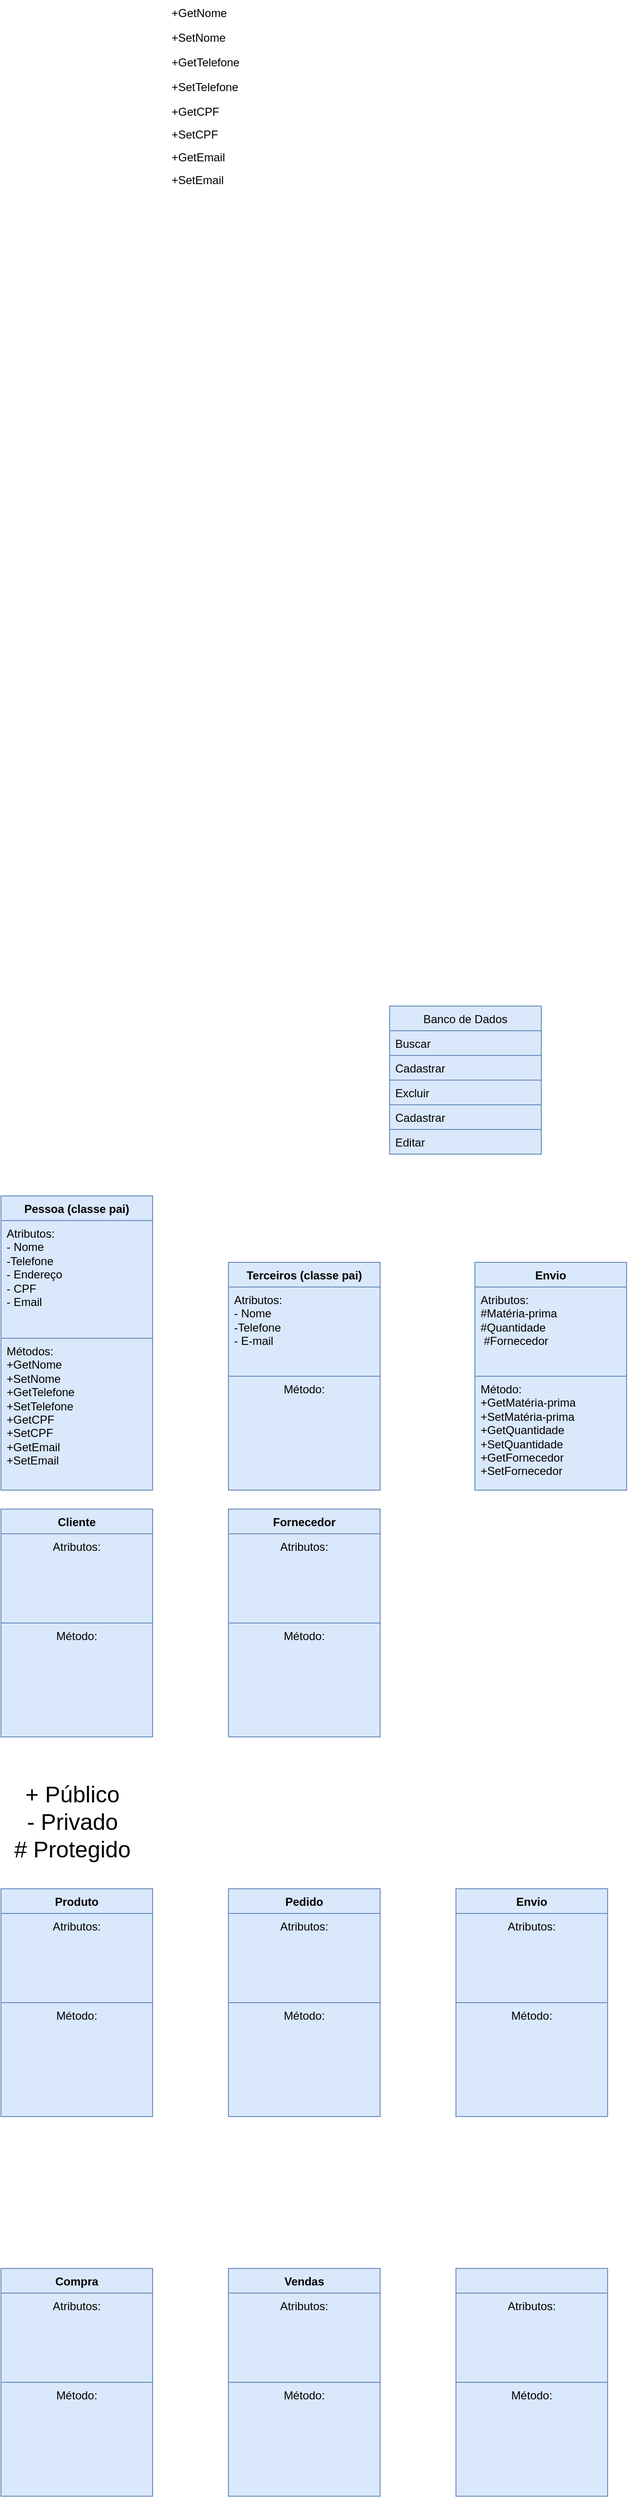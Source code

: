 <mxfile version="24.7.1" type="device">
  <diagram name="Página-1" id="g9yKS4x87hFlvZbshEjX">
    <mxGraphModel dx="1373" dy="3102" grid="1" gridSize="10" guides="1" tooltips="1" connect="1" arrows="1" fold="1" page="1" pageScale="1" pageWidth="827" pageHeight="1169" math="0" shadow="0">
      <root>
        <mxCell id="0" />
        <mxCell id="1" parent="0" />
        <mxCell id="mpfc_lxuUzAu9I0zO1ub-94" value="Cliente" style="swimlane;fontStyle=1;align=center;verticalAlign=top;childLayout=stackLayout;horizontal=1;startSize=26;horizontalStack=0;resizeParent=1;resizeParentMax=0;resizeLast=0;collapsible=1;marginBottom=0;whiteSpace=wrap;html=1;fillColor=#dae8fc;strokeColor=#6c8ebf;" parent="1" vertex="1">
          <mxGeometry x="80" y="280" width="160" height="240" as="geometry">
            <mxRectangle x="90" y="70" width="100" height="30" as="alternateBounds" />
          </mxGeometry>
        </mxCell>
        <mxCell id="mpfc_lxuUzAu9I0zO1ub-95" value="Atributos:&lt;div&gt;&lt;br&gt;&lt;/div&gt;" style="text;strokeColor=#6c8ebf;fillColor=#dae8fc;align=center;verticalAlign=top;spacingLeft=4;spacingRight=4;overflow=hidden;rotatable=0;points=[[0,0.5],[1,0.5]];portConstraint=eastwest;whiteSpace=wrap;html=1;" parent="mpfc_lxuUzAu9I0zO1ub-94" vertex="1">
          <mxGeometry y="26" width="160" height="94" as="geometry" />
        </mxCell>
        <mxCell id="mpfc_lxuUzAu9I0zO1ub-96" value="" style="line;strokeWidth=1;fillColor=none;align=left;verticalAlign=middle;spacingTop=-1;spacingLeft=3;spacingRight=3;rotatable=0;labelPosition=right;points=[];portConstraint=eastwest;strokeColor=inherit;" parent="mpfc_lxuUzAu9I0zO1ub-94" vertex="1">
          <mxGeometry y="120" width="160" as="geometry" />
        </mxCell>
        <mxCell id="mpfc_lxuUzAu9I0zO1ub-97" value="Método:" style="text;strokeColor=#6c8ebf;fillColor=#dae8fc;align=center;verticalAlign=top;spacingLeft=4;spacingRight=4;overflow=hidden;rotatable=0;points=[[0,0.5],[1,0.5]];portConstraint=eastwest;whiteSpace=wrap;html=1;" parent="mpfc_lxuUzAu9I0zO1ub-94" vertex="1">
          <mxGeometry y="120" width="160" height="120" as="geometry" />
        </mxCell>
        <mxCell id="mpfc_lxuUzAu9I0zO1ub-100" value="Fornecedor" style="swimlane;fontStyle=1;align=center;verticalAlign=top;childLayout=stackLayout;horizontal=1;startSize=26;horizontalStack=0;resizeParent=1;resizeParentMax=0;resizeLast=0;collapsible=1;marginBottom=0;whiteSpace=wrap;html=1;fillColor=#dae8fc;strokeColor=#6c8ebf;" parent="1" vertex="1">
          <mxGeometry x="320" y="280" width="160" height="240" as="geometry">
            <mxRectangle x="90" y="70" width="100" height="30" as="alternateBounds" />
          </mxGeometry>
        </mxCell>
        <mxCell id="mpfc_lxuUzAu9I0zO1ub-101" value="Atributos:&lt;div&gt;&lt;br&gt;&lt;/div&gt;" style="text;strokeColor=#6c8ebf;fillColor=#dae8fc;align=center;verticalAlign=top;spacingLeft=4;spacingRight=4;overflow=hidden;rotatable=0;points=[[0,0.5],[1,0.5]];portConstraint=eastwest;whiteSpace=wrap;html=1;" parent="mpfc_lxuUzAu9I0zO1ub-100" vertex="1">
          <mxGeometry y="26" width="160" height="94" as="geometry" />
        </mxCell>
        <mxCell id="mpfc_lxuUzAu9I0zO1ub-102" value="" style="line;strokeWidth=1;fillColor=none;align=left;verticalAlign=middle;spacingTop=-1;spacingLeft=3;spacingRight=3;rotatable=0;labelPosition=right;points=[];portConstraint=eastwest;strokeColor=inherit;" parent="mpfc_lxuUzAu9I0zO1ub-100" vertex="1">
          <mxGeometry y="120" width="160" as="geometry" />
        </mxCell>
        <mxCell id="mpfc_lxuUzAu9I0zO1ub-103" value="Método:" style="text;strokeColor=#6c8ebf;fillColor=#dae8fc;align=center;verticalAlign=top;spacingLeft=4;spacingRight=4;overflow=hidden;rotatable=0;points=[[0,0.5],[1,0.5]];portConstraint=eastwest;whiteSpace=wrap;html=1;" parent="mpfc_lxuUzAu9I0zO1ub-100" vertex="1">
          <mxGeometry y="120" width="160" height="120" as="geometry" />
        </mxCell>
        <mxCell id="mpfc_lxuUzAu9I0zO1ub-120" value="Produto" style="swimlane;fontStyle=1;align=center;verticalAlign=top;childLayout=stackLayout;horizontal=1;startSize=26;horizontalStack=0;resizeParent=1;resizeParentMax=0;resizeLast=0;collapsible=1;marginBottom=0;whiteSpace=wrap;html=1;fillColor=#dae8fc;strokeColor=#6c8ebf;" parent="1" vertex="1">
          <mxGeometry x="80" y="680" width="160" height="240" as="geometry">
            <mxRectangle x="90" y="70" width="100" height="30" as="alternateBounds" />
          </mxGeometry>
        </mxCell>
        <mxCell id="mpfc_lxuUzAu9I0zO1ub-121" value="Atributos:&lt;div&gt;&lt;br&gt;&lt;/div&gt;" style="text;strokeColor=#6c8ebf;fillColor=#dae8fc;align=center;verticalAlign=top;spacingLeft=4;spacingRight=4;overflow=hidden;rotatable=0;points=[[0,0.5],[1,0.5]];portConstraint=eastwest;whiteSpace=wrap;html=1;" parent="mpfc_lxuUzAu9I0zO1ub-120" vertex="1">
          <mxGeometry y="26" width="160" height="94" as="geometry" />
        </mxCell>
        <mxCell id="mpfc_lxuUzAu9I0zO1ub-122" value="" style="line;strokeWidth=1;fillColor=none;align=left;verticalAlign=middle;spacingTop=-1;spacingLeft=3;spacingRight=3;rotatable=0;labelPosition=right;points=[];portConstraint=eastwest;strokeColor=inherit;" parent="mpfc_lxuUzAu9I0zO1ub-120" vertex="1">
          <mxGeometry y="120" width="160" as="geometry" />
        </mxCell>
        <mxCell id="mpfc_lxuUzAu9I0zO1ub-123" value="Método:" style="text;strokeColor=#6c8ebf;fillColor=#dae8fc;align=center;verticalAlign=top;spacingLeft=4;spacingRight=4;overflow=hidden;rotatable=0;points=[[0,0.5],[1,0.5]];portConstraint=eastwest;whiteSpace=wrap;html=1;" parent="mpfc_lxuUzAu9I0zO1ub-120" vertex="1">
          <mxGeometry y="120" width="160" height="120" as="geometry" />
        </mxCell>
        <mxCell id="mpfc_lxuUzAu9I0zO1ub-124" value="Pedido" style="swimlane;fontStyle=1;align=center;verticalAlign=top;childLayout=stackLayout;horizontal=1;startSize=26;horizontalStack=0;resizeParent=1;resizeParentMax=0;resizeLast=0;collapsible=1;marginBottom=0;whiteSpace=wrap;html=1;fillColor=#dae8fc;strokeColor=#6c8ebf;" parent="1" vertex="1">
          <mxGeometry x="320" y="680" width="160" height="240" as="geometry">
            <mxRectangle x="90" y="70" width="100" height="30" as="alternateBounds" />
          </mxGeometry>
        </mxCell>
        <mxCell id="mpfc_lxuUzAu9I0zO1ub-125" value="Atributos:&lt;div&gt;&lt;br&gt;&lt;/div&gt;" style="text;strokeColor=#6c8ebf;fillColor=#dae8fc;align=center;verticalAlign=top;spacingLeft=4;spacingRight=4;overflow=hidden;rotatable=0;points=[[0,0.5],[1,0.5]];portConstraint=eastwest;whiteSpace=wrap;html=1;" parent="mpfc_lxuUzAu9I0zO1ub-124" vertex="1">
          <mxGeometry y="26" width="160" height="94" as="geometry" />
        </mxCell>
        <mxCell id="mpfc_lxuUzAu9I0zO1ub-126" value="" style="line;strokeWidth=1;fillColor=none;align=left;verticalAlign=middle;spacingTop=-1;spacingLeft=3;spacingRight=3;rotatable=0;labelPosition=right;points=[];portConstraint=eastwest;strokeColor=inherit;" parent="mpfc_lxuUzAu9I0zO1ub-124" vertex="1">
          <mxGeometry y="120" width="160" as="geometry" />
        </mxCell>
        <mxCell id="mpfc_lxuUzAu9I0zO1ub-127" value="Método:" style="text;strokeColor=#6c8ebf;fillColor=#dae8fc;align=center;verticalAlign=top;spacingLeft=4;spacingRight=4;overflow=hidden;rotatable=0;points=[[0,0.5],[1,0.5]];portConstraint=eastwest;whiteSpace=wrap;html=1;" parent="mpfc_lxuUzAu9I0zO1ub-124" vertex="1">
          <mxGeometry y="120" width="160" height="120" as="geometry" />
        </mxCell>
        <mxCell id="mpfc_lxuUzAu9I0zO1ub-128" value="Envio" style="swimlane;fontStyle=1;align=center;verticalAlign=top;childLayout=stackLayout;horizontal=1;startSize=26;horizontalStack=0;resizeParent=1;resizeParentMax=0;resizeLast=0;collapsible=1;marginBottom=0;whiteSpace=wrap;html=1;fillColor=#dae8fc;strokeColor=#6c8ebf;" parent="1" vertex="1">
          <mxGeometry x="560" y="680" width="160" height="240" as="geometry">
            <mxRectangle x="90" y="70" width="100" height="30" as="alternateBounds" />
          </mxGeometry>
        </mxCell>
        <mxCell id="mpfc_lxuUzAu9I0zO1ub-129" value="Atributos:&lt;div&gt;&lt;br&gt;&lt;/div&gt;" style="text;strokeColor=#6c8ebf;fillColor=#dae8fc;align=center;verticalAlign=top;spacingLeft=4;spacingRight=4;overflow=hidden;rotatable=0;points=[[0,0.5],[1,0.5]];portConstraint=eastwest;whiteSpace=wrap;html=1;" parent="mpfc_lxuUzAu9I0zO1ub-128" vertex="1">
          <mxGeometry y="26" width="160" height="94" as="geometry" />
        </mxCell>
        <mxCell id="mpfc_lxuUzAu9I0zO1ub-130" value="" style="line;strokeWidth=1;fillColor=none;align=left;verticalAlign=middle;spacingTop=-1;spacingLeft=3;spacingRight=3;rotatable=0;labelPosition=right;points=[];portConstraint=eastwest;strokeColor=inherit;" parent="mpfc_lxuUzAu9I0zO1ub-128" vertex="1">
          <mxGeometry y="120" width="160" as="geometry" />
        </mxCell>
        <mxCell id="mpfc_lxuUzAu9I0zO1ub-131" value="Método:" style="text;strokeColor=#6c8ebf;fillColor=#dae8fc;align=center;verticalAlign=top;spacingLeft=4;spacingRight=4;overflow=hidden;rotatable=0;points=[[0,0.5],[1,0.5]];portConstraint=eastwest;whiteSpace=wrap;html=1;" parent="mpfc_lxuUzAu9I0zO1ub-128" vertex="1">
          <mxGeometry y="120" width="160" height="120" as="geometry" />
        </mxCell>
        <mxCell id="mpfc_lxuUzAu9I0zO1ub-132" value="Compra" style="swimlane;fontStyle=1;align=center;verticalAlign=top;childLayout=stackLayout;horizontal=1;startSize=26;horizontalStack=0;resizeParent=1;resizeParentMax=0;resizeLast=0;collapsible=1;marginBottom=0;whiteSpace=wrap;html=1;fillColor=#dae8fc;strokeColor=#6c8ebf;" parent="1" vertex="1">
          <mxGeometry x="80" y="1080" width="160" height="240" as="geometry">
            <mxRectangle x="90" y="70" width="100" height="30" as="alternateBounds" />
          </mxGeometry>
        </mxCell>
        <mxCell id="mpfc_lxuUzAu9I0zO1ub-133" value="Atributos:&lt;div&gt;&lt;br&gt;&lt;/div&gt;" style="text;strokeColor=#6c8ebf;fillColor=#dae8fc;align=center;verticalAlign=top;spacingLeft=4;spacingRight=4;overflow=hidden;rotatable=0;points=[[0,0.5],[1,0.5]];portConstraint=eastwest;whiteSpace=wrap;html=1;" parent="mpfc_lxuUzAu9I0zO1ub-132" vertex="1">
          <mxGeometry y="26" width="160" height="94" as="geometry" />
        </mxCell>
        <mxCell id="mpfc_lxuUzAu9I0zO1ub-134" value="" style="line;strokeWidth=1;fillColor=none;align=left;verticalAlign=middle;spacingTop=-1;spacingLeft=3;spacingRight=3;rotatable=0;labelPosition=right;points=[];portConstraint=eastwest;strokeColor=inherit;" parent="mpfc_lxuUzAu9I0zO1ub-132" vertex="1">
          <mxGeometry y="120" width="160" as="geometry" />
        </mxCell>
        <mxCell id="mpfc_lxuUzAu9I0zO1ub-135" value="Método:" style="text;strokeColor=#6c8ebf;fillColor=#dae8fc;align=center;verticalAlign=top;spacingLeft=4;spacingRight=4;overflow=hidden;rotatable=0;points=[[0,0.5],[1,0.5]];portConstraint=eastwest;whiteSpace=wrap;html=1;" parent="mpfc_lxuUzAu9I0zO1ub-132" vertex="1">
          <mxGeometry y="120" width="160" height="120" as="geometry" />
        </mxCell>
        <mxCell id="mpfc_lxuUzAu9I0zO1ub-136" value="Vendas" style="swimlane;fontStyle=1;align=center;verticalAlign=top;childLayout=stackLayout;horizontal=1;startSize=26;horizontalStack=0;resizeParent=1;resizeParentMax=0;resizeLast=0;collapsible=1;marginBottom=0;whiteSpace=wrap;html=1;fillColor=#dae8fc;strokeColor=#6c8ebf;" parent="1" vertex="1">
          <mxGeometry x="320" y="1080" width="160" height="240" as="geometry">
            <mxRectangle x="90" y="70" width="100" height="30" as="alternateBounds" />
          </mxGeometry>
        </mxCell>
        <mxCell id="mpfc_lxuUzAu9I0zO1ub-137" value="Atributos:&lt;div&gt;&lt;br&gt;&lt;/div&gt;" style="text;strokeColor=#6c8ebf;fillColor=#dae8fc;align=center;verticalAlign=top;spacingLeft=4;spacingRight=4;overflow=hidden;rotatable=0;points=[[0,0.5],[1,0.5]];portConstraint=eastwest;whiteSpace=wrap;html=1;" parent="mpfc_lxuUzAu9I0zO1ub-136" vertex="1">
          <mxGeometry y="26" width="160" height="94" as="geometry" />
        </mxCell>
        <mxCell id="mpfc_lxuUzAu9I0zO1ub-138" value="" style="line;strokeWidth=1;fillColor=none;align=left;verticalAlign=middle;spacingTop=-1;spacingLeft=3;spacingRight=3;rotatable=0;labelPosition=right;points=[];portConstraint=eastwest;strokeColor=inherit;" parent="mpfc_lxuUzAu9I0zO1ub-136" vertex="1">
          <mxGeometry y="120" width="160" as="geometry" />
        </mxCell>
        <mxCell id="mpfc_lxuUzAu9I0zO1ub-139" value="Método:" style="text;strokeColor=#6c8ebf;fillColor=#dae8fc;align=center;verticalAlign=top;spacingLeft=4;spacingRight=4;overflow=hidden;rotatable=0;points=[[0,0.5],[1,0.5]];portConstraint=eastwest;whiteSpace=wrap;html=1;" parent="mpfc_lxuUzAu9I0zO1ub-136" vertex="1">
          <mxGeometry y="120" width="160" height="120" as="geometry" />
        </mxCell>
        <mxCell id="mpfc_lxuUzAu9I0zO1ub-140" value="" style="swimlane;fontStyle=1;align=center;verticalAlign=top;childLayout=stackLayout;horizontal=1;startSize=26;horizontalStack=0;resizeParent=1;resizeParentMax=0;resizeLast=0;collapsible=1;marginBottom=0;whiteSpace=wrap;html=1;fillColor=#dae8fc;strokeColor=#6c8ebf;" parent="1" vertex="1">
          <mxGeometry x="560" y="1080" width="160" height="240" as="geometry">
            <mxRectangle x="90" y="70" width="100" height="30" as="alternateBounds" />
          </mxGeometry>
        </mxCell>
        <mxCell id="mpfc_lxuUzAu9I0zO1ub-141" value="Atributos:&lt;div&gt;&lt;br&gt;&lt;/div&gt;" style="text;strokeColor=#6c8ebf;fillColor=#dae8fc;align=center;verticalAlign=top;spacingLeft=4;spacingRight=4;overflow=hidden;rotatable=0;points=[[0,0.5],[1,0.5]];portConstraint=eastwest;whiteSpace=wrap;html=1;" parent="mpfc_lxuUzAu9I0zO1ub-140" vertex="1">
          <mxGeometry y="26" width="160" height="94" as="geometry" />
        </mxCell>
        <mxCell id="mpfc_lxuUzAu9I0zO1ub-142" value="" style="line;strokeWidth=1;fillColor=none;align=left;verticalAlign=middle;spacingTop=-1;spacingLeft=3;spacingRight=3;rotatable=0;labelPosition=right;points=[];portConstraint=eastwest;strokeColor=inherit;" parent="mpfc_lxuUzAu9I0zO1ub-140" vertex="1">
          <mxGeometry y="120" width="160" as="geometry" />
        </mxCell>
        <mxCell id="mpfc_lxuUzAu9I0zO1ub-143" value="Método:" style="text;strokeColor=#6c8ebf;fillColor=#dae8fc;align=center;verticalAlign=top;spacingLeft=4;spacingRight=4;overflow=hidden;rotatable=0;points=[[0,0.5],[1,0.5]];portConstraint=eastwest;whiteSpace=wrap;html=1;" parent="mpfc_lxuUzAu9I0zO1ub-140" vertex="1">
          <mxGeometry y="120" width="160" height="120" as="geometry" />
        </mxCell>
        <mxCell id="cKsGoyYIANnHtk8BpcLp-1" value="&lt;font style=&quot;font-size: 24px;&quot;&gt;+ Público&lt;/font&gt;&lt;div&gt;&lt;font style=&quot;font-size: 24px;&quot;&gt;- Privado&lt;/font&gt;&lt;/div&gt;&lt;div&gt;&lt;font style=&quot;font-size: 24px;&quot;&gt;# Protegido&lt;/font&gt;&lt;/div&gt;" style="text;html=1;align=center;verticalAlign=middle;resizable=0;points=[];autosize=1;strokeColor=none;fillColor=none;" parent="1" vertex="1">
          <mxGeometry x="80" y="560" width="150" height="100" as="geometry" />
        </mxCell>
        <mxCell id="yU9WBrjBuBma50-bDMhJ-2" value="Pessoa (classe pai)" style="swimlane;fontStyle=1;align=center;verticalAlign=top;childLayout=stackLayout;horizontal=1;startSize=26;horizontalStack=0;resizeParent=1;resizeParentMax=0;resizeLast=0;collapsible=1;marginBottom=0;whiteSpace=wrap;html=1;fillColor=#dae8fc;strokeColor=#6c8ebf;" parent="1" vertex="1">
          <mxGeometry x="80" y="-50" width="160" height="310" as="geometry">
            <mxRectangle x="90" y="70" width="100" height="30" as="alternateBounds" />
          </mxGeometry>
        </mxCell>
        <mxCell id="yU9WBrjBuBma50-bDMhJ-3" value="Atributos:&lt;div&gt;- Nome&lt;/div&gt;&lt;div&gt;-Telefone&lt;/div&gt;&lt;div&gt;- Endereço&lt;/div&gt;&lt;div&gt;- CPF&lt;/div&gt;&lt;div&gt;- Email&lt;/div&gt;&lt;div&gt;&lt;br&gt;&lt;/div&gt;" style="text;strokeColor=#6c8ebf;fillColor=#dae8fc;align=left;verticalAlign=top;spacingLeft=4;spacingRight=4;overflow=hidden;rotatable=0;points=[[0,0.5],[1,0.5]];portConstraint=eastwest;whiteSpace=wrap;html=1;" parent="yU9WBrjBuBma50-bDMhJ-2" vertex="1">
          <mxGeometry y="26" width="160" height="124" as="geometry" />
        </mxCell>
        <mxCell id="yU9WBrjBuBma50-bDMhJ-4" value="" style="line;strokeWidth=1;fillColor=none;align=left;verticalAlign=middle;spacingTop=-1;spacingLeft=3;spacingRight=3;rotatable=0;labelPosition=right;points=[];portConstraint=eastwest;strokeColor=inherit;" parent="yU9WBrjBuBma50-bDMhJ-2" vertex="1">
          <mxGeometry y="150" width="160" as="geometry" />
        </mxCell>
        <mxCell id="yU9WBrjBuBma50-bDMhJ-5" value="&lt;div&gt;&lt;span style=&quot;text-wrap: nowrap;&quot;&gt;Métodos:&lt;/span&gt;&lt;/div&gt;&lt;span style=&quot;text-wrap: nowrap;&quot;&gt;+GetNome&lt;/span&gt;&lt;div&gt;+SetNome&lt;/div&gt;&lt;div&gt;+GetTelefone&lt;/div&gt;&lt;div&gt;+SetTelefone&lt;/div&gt;&lt;div&gt;+GetCPF&lt;div style=&quot;padding: 0px; margin: 0px;&quot;&gt;+SetCPF&lt;/div&gt;&lt;div style=&quot;padding: 0px; margin: 0px;&quot;&gt;+GetEmail&lt;div style=&quot;padding: 0px; margin: 0px;&quot;&gt;+SetEmail&lt;div style=&quot;padding: 0px; margin: 0px;&quot;&gt;&lt;br style=&quot;padding: 0px; margin: 0px;&quot;&gt;&lt;/div&gt;&lt;div style=&quot;padding: 0px; margin: 0px;&quot;&gt;&lt;br style=&quot;padding: 0px; margin: 0px; text-wrap: nowrap;&quot;&gt;&lt;/div&gt;&lt;/div&gt;&lt;div style=&quot;padding: 0px; margin: 0px;&quot;&gt;&lt;br style=&quot;padding: 0px; margin: 0px;&quot;&gt;&lt;/div&gt;&lt;div style=&quot;padding: 0px; margin: 0px;&quot;&gt;&lt;br style=&quot;padding: 0px; margin: 0px; text-wrap: nowrap;&quot;&gt;&lt;/div&gt;&lt;/div&gt;&lt;div style=&quot;padding: 0px; margin: 0px;&quot;&gt;&lt;br style=&quot;padding: 0px; margin: 0px;&quot;&gt;&lt;/div&gt;&lt;div style=&quot;padding: 0px; margin: 0px;&quot;&gt;&lt;br style=&quot;padding: 0px; margin: 0px; text-wrap: nowrap;&quot;&gt;&lt;/div&gt;&lt;div style=&quot;padding: 0px; margin: 0px;&quot;&gt;&lt;br style=&quot;padding: 0px; margin: 0px;&quot;&gt;&lt;/div&gt;&lt;div style=&quot;padding: 0px; margin: 0px;&quot;&gt;&lt;br style=&quot;padding: 0px; margin: 0px; text-wrap: nowrap;&quot;&gt;&lt;/div&gt;&lt;/div&gt;" style="text;strokeColor=#6c8ebf;fillColor=#dae8fc;align=left;verticalAlign=top;spacingLeft=4;spacingRight=4;overflow=hidden;rotatable=0;points=[[0,0.5],[1,0.5]];portConstraint=eastwest;whiteSpace=wrap;html=1;" parent="yU9WBrjBuBma50-bDMhJ-2" vertex="1">
          <mxGeometry y="150" width="160" height="160" as="geometry" />
        </mxCell>
        <mxCell id="yU9WBrjBuBma50-bDMhJ-6" value="Terceiros (classe pai)" style="swimlane;fontStyle=1;align=center;verticalAlign=top;childLayout=stackLayout;horizontal=1;startSize=26;horizontalStack=0;resizeParent=1;resizeParentMax=0;resizeLast=0;collapsible=1;marginBottom=0;whiteSpace=wrap;html=1;fillColor=#dae8fc;strokeColor=#6c8ebf;" parent="1" vertex="1">
          <mxGeometry x="320" y="20" width="160" height="240" as="geometry">
            <mxRectangle x="90" y="70" width="100" height="30" as="alternateBounds" />
          </mxGeometry>
        </mxCell>
        <mxCell id="yU9WBrjBuBma50-bDMhJ-7" value="Atributos:&lt;div&gt;- Nome&lt;/div&gt;&lt;div&gt;-Telefone&lt;/div&gt;&lt;div&gt;- E-mail&lt;/div&gt;" style="text;strokeColor=#6c8ebf;fillColor=#dae8fc;align=left;verticalAlign=top;spacingLeft=4;spacingRight=4;overflow=hidden;rotatable=0;points=[[0,0.5],[1,0.5]];portConstraint=eastwest;whiteSpace=wrap;html=1;" parent="yU9WBrjBuBma50-bDMhJ-6" vertex="1">
          <mxGeometry y="26" width="160" height="94" as="geometry" />
        </mxCell>
        <mxCell id="yU9WBrjBuBma50-bDMhJ-8" value="" style="line;strokeWidth=1;fillColor=none;align=left;verticalAlign=middle;spacingTop=-1;spacingLeft=3;spacingRight=3;rotatable=0;labelPosition=right;points=[];portConstraint=eastwest;strokeColor=inherit;" parent="yU9WBrjBuBma50-bDMhJ-6" vertex="1">
          <mxGeometry y="120" width="160" as="geometry" />
        </mxCell>
        <mxCell id="yU9WBrjBuBma50-bDMhJ-9" value="Método:" style="text;strokeColor=#6c8ebf;fillColor=#dae8fc;align=center;verticalAlign=top;spacingLeft=4;spacingRight=4;overflow=hidden;rotatable=0;points=[[0,0.5],[1,0.5]];portConstraint=eastwest;whiteSpace=wrap;html=1;" parent="yU9WBrjBuBma50-bDMhJ-6" vertex="1">
          <mxGeometry y="120" width="160" height="120" as="geometry" />
        </mxCell>
        <mxCell id="yMq1paF7hZHdSIkhjtPt-1" value="+GetNome" style="text;align=left;verticalAlign=top;spacingLeft=4;spacingRight=4;overflow=hidden;rotatable=0;points=[[0,0.5],[1,0.5]];portConstraint=eastwest;" vertex="1" parent="1">
          <mxGeometry x="254" y="-1310" width="160" height="26" as="geometry" />
        </mxCell>
        <mxCell id="yMq1paF7hZHdSIkhjtPt-2" value="+SetNome&#xa;&#xa;" style="text;align=left;verticalAlign=top;spacingLeft=4;spacingRight=4;overflow=hidden;rotatable=0;points=[[0,0.5],[1,0.5]];portConstraint=eastwest;" vertex="1" parent="1">
          <mxGeometry x="254" y="-1284" width="160" height="26" as="geometry" />
        </mxCell>
        <mxCell id="yMq1paF7hZHdSIkhjtPt-3" value="+GetTelefone&#xa;&#xa;" style="text;align=left;verticalAlign=top;spacingLeft=4;spacingRight=4;overflow=hidden;rotatable=0;points=[[0,0.5],[1,0.5]];portConstraint=eastwest;" vertex="1" parent="1">
          <mxGeometry x="254" y="-1258" width="160" height="26" as="geometry" />
        </mxCell>
        <mxCell id="yMq1paF7hZHdSIkhjtPt-4" value="+SetTelefone&#xa;&#xa;" style="text;align=left;verticalAlign=top;spacingLeft=4;spacingRight=4;overflow=hidden;rotatable=0;points=[[0,0.5],[1,0.5]];portConstraint=eastwest;" vertex="1" parent="1">
          <mxGeometry x="254" y="-1232" width="160" height="26" as="geometry" />
        </mxCell>
        <mxCell id="yMq1paF7hZHdSIkhjtPt-5" value="+GetCPF&#xa;&#xa;" style="text;align=left;verticalAlign=top;spacingLeft=4;spacingRight=4;overflow=hidden;rotatable=0;points=[[0,0.5],[1,0.5]];portConstraint=eastwest;" vertex="1" parent="1">
          <mxGeometry x="254" y="-1206" width="160" height="24" as="geometry" />
        </mxCell>
        <mxCell id="yMq1paF7hZHdSIkhjtPt-6" value="+SetCPF&#xa;&#xa;" style="text;align=left;verticalAlign=top;spacingLeft=4;spacingRight=4;overflow=hidden;rotatable=0;points=[[0,0.5],[1,0.5]];portConstraint=eastwest;" vertex="1" parent="1">
          <mxGeometry x="254" y="-1182" width="160" height="24" as="geometry" />
        </mxCell>
        <mxCell id="yMq1paF7hZHdSIkhjtPt-7" value="+GetEmail&#xa;&#xa;" style="text;align=left;verticalAlign=top;spacingLeft=4;spacingRight=4;overflow=hidden;rotatable=0;points=[[0,0.5],[1,0.5]];portConstraint=eastwest;" vertex="1" parent="1">
          <mxGeometry x="254" y="-1158" width="160" height="24" as="geometry" />
        </mxCell>
        <mxCell id="yMq1paF7hZHdSIkhjtPt-8" value="+SetEmail&#xa;&#xa;" style="text;align=left;verticalAlign=top;spacingLeft=4;spacingRight=4;overflow=hidden;rotatable=0;points=[[0,0.5],[1,0.5]];portConstraint=eastwest;" vertex="1" parent="1">
          <mxGeometry x="254" y="-1134" width="160" height="24" as="geometry" />
        </mxCell>
        <mxCell id="yMq1paF7hZHdSIkhjtPt-20" value="Envio" style="swimlane;fontStyle=1;align=center;verticalAlign=top;childLayout=stackLayout;horizontal=1;startSize=26;horizontalStack=0;resizeParent=1;resizeParentMax=0;resizeLast=0;collapsible=1;marginBottom=0;whiteSpace=wrap;html=1;fillColor=#dae8fc;strokeColor=#6c8ebf;" vertex="1" parent="1">
          <mxGeometry x="580" y="20" width="160" height="240" as="geometry">
            <mxRectangle x="90" y="70" width="100" height="30" as="alternateBounds" />
          </mxGeometry>
        </mxCell>
        <mxCell id="yMq1paF7hZHdSIkhjtPt-21" value="Atributos:&lt;div&gt;&lt;span style=&quot;text-wrap: nowrap;&quot;&gt;#Matéria-prima&lt;/span&gt;&lt;/div&gt;&lt;div&gt;&lt;span style=&quot;text-wrap: nowrap; background-color: initial;&quot;&gt;#Quantidade&lt;/span&gt;&lt;/div&gt;&lt;div&gt;&lt;span style=&quot;text-wrap: nowrap; background-color: initial;&quot;&gt;&amp;nbsp;&lt;/span&gt;&lt;span style=&quot;text-wrap: nowrap; background-color: initial;&quot;&gt;#Fornecedor&lt;/span&gt;&lt;/div&gt;" style="text;strokeColor=#6c8ebf;fillColor=#dae8fc;align=left;verticalAlign=top;spacingLeft=4;spacingRight=4;overflow=hidden;rotatable=0;points=[[0,0.5],[1,0.5]];portConstraint=eastwest;whiteSpace=wrap;html=1;" vertex="1" parent="yMq1paF7hZHdSIkhjtPt-20">
          <mxGeometry y="26" width="160" height="94" as="geometry" />
        </mxCell>
        <mxCell id="yMq1paF7hZHdSIkhjtPt-22" value="" style="line;strokeWidth=1;fillColor=none;align=left;verticalAlign=middle;spacingTop=-1;spacingLeft=3;spacingRight=3;rotatable=0;labelPosition=right;points=[];portConstraint=eastwest;strokeColor=inherit;" vertex="1" parent="yMq1paF7hZHdSIkhjtPt-20">
          <mxGeometry y="120" width="160" as="geometry" />
        </mxCell>
        <mxCell id="yMq1paF7hZHdSIkhjtPt-23" value="Método:&lt;div&gt;&lt;span style=&quot;text-wrap: nowrap;&quot;&gt;+GetMatéria-prima&lt;/span&gt;&lt;br&gt;&lt;/div&gt;&lt;div&gt;+SetMatéria-prima&lt;div style=&quot;padding: 0px; margin: 0px;&quot;&gt;+GetQuantidade&lt;div style=&quot;padding: 0px; margin: 0px;&quot;&gt;+SetQuantidade&lt;div style=&quot;padding: 0px; margin: 0px;&quot;&gt;+GetFornecedor&lt;div style=&quot;padding: 0px; margin: 0px;&quot;&gt;+SetFornecedor&lt;div style=&quot;padding: 0px; margin: 0px;&quot;&gt;&lt;br style=&quot;padding: 0px; margin: 0px;&quot;&gt;&lt;/div&gt;&lt;div style=&quot;padding: 0px; margin: 0px;&quot;&gt;&lt;br style=&quot;padding: 0px; margin: 0px; text-wrap: nowrap;&quot;&gt;&lt;/div&gt;&lt;/div&gt;&lt;div style=&quot;padding: 0px; margin: 0px;&quot;&gt;&lt;br style=&quot;padding: 0px; margin: 0px; text-wrap: nowrap;&quot;&gt;&lt;/div&gt;&lt;/div&gt;&lt;div style=&quot;padding: 0px; margin: 0px;&quot;&gt;&lt;br style=&quot;padding: 0px; margin: 0px; text-wrap: nowrap;&quot;&gt;&lt;/div&gt;&lt;/div&gt;&lt;div style=&quot;padding: 0px; margin: 0px;&quot;&gt;&lt;br style=&quot;padding: 0px; margin: 0px; text-wrap: nowrap;&quot;&gt;&lt;/div&gt;&lt;/div&gt;&lt;div style=&quot;padding: 0px; margin: 0px;&quot;&gt;&lt;br style=&quot;padding: 0px; margin: 0px; text-wrap: nowrap;&quot;&gt;&lt;/div&gt;&lt;/div&gt;" style="text;strokeColor=#6c8ebf;fillColor=#dae8fc;align=left;verticalAlign=top;spacingLeft=4;spacingRight=4;overflow=hidden;rotatable=0;points=[[0,0.5],[1,0.5]];portConstraint=eastwest;whiteSpace=wrap;html=1;" vertex="1" parent="yMq1paF7hZHdSIkhjtPt-20">
          <mxGeometry y="120" width="160" height="120" as="geometry" />
        </mxCell>
        <mxCell id="yMq1paF7hZHdSIkhjtPt-24" value="Banco de Dados" style="swimlane;fontStyle=0;align=center;verticalAlign=top;childLayout=stackLayout;horizontal=1;startSize=26;horizontalStack=0;resizeParent=1;resizeLast=0;collapsible=1;marginBottom=0;rounded=0;shadow=0;strokeWidth=1;fillColor=#dae8fc;strokeColor=#6c8ebf;" vertex="1" parent="1">
          <mxGeometry x="490" y="-250" width="160" height="156" as="geometry">
            <mxRectangle x="44" y="-860" width="160" height="26" as="alternateBounds" />
          </mxGeometry>
        </mxCell>
        <mxCell id="yMq1paF7hZHdSIkhjtPt-27" value="Buscar" style="text;align=left;verticalAlign=top;spacingLeft=4;spacingRight=4;overflow=hidden;rotatable=0;points=[[0,0.5],[1,0.5]];portConstraint=eastwest;fillColor=#dae8fc;strokeColor=#6c8ebf;" vertex="1" parent="yMq1paF7hZHdSIkhjtPt-24">
          <mxGeometry y="26" width="160" height="26" as="geometry" />
        </mxCell>
        <mxCell id="yMq1paF7hZHdSIkhjtPt-28" value="Cadastrar" style="text;align=left;verticalAlign=top;spacingLeft=4;spacingRight=4;overflow=hidden;rotatable=0;points=[[0,0.5],[1,0.5]];portConstraint=eastwest;fillColor=#dae8fc;strokeColor=#6c8ebf;" vertex="1" parent="yMq1paF7hZHdSIkhjtPt-24">
          <mxGeometry y="52" width="160" height="26" as="geometry" />
        </mxCell>
        <mxCell id="yMq1paF7hZHdSIkhjtPt-29" value="Excluir" style="text;align=left;verticalAlign=top;spacingLeft=4;spacingRight=4;overflow=hidden;rotatable=0;points=[[0,0.5],[1,0.5]];portConstraint=eastwest;fillColor=#dae8fc;strokeColor=#6c8ebf;" vertex="1" parent="yMq1paF7hZHdSIkhjtPt-24">
          <mxGeometry y="78" width="160" height="26" as="geometry" />
        </mxCell>
        <mxCell id="yMq1paF7hZHdSIkhjtPt-32" value="Cadastrar" style="text;align=left;verticalAlign=top;spacingLeft=4;spacingRight=4;overflow=hidden;rotatable=0;points=[[0,0.5],[1,0.5]];portConstraint=eastwest;fillColor=#dae8fc;strokeColor=#6c8ebf;" vertex="1" parent="yMq1paF7hZHdSIkhjtPt-24">
          <mxGeometry y="104" width="160" height="26" as="geometry" />
        </mxCell>
        <mxCell id="yMq1paF7hZHdSIkhjtPt-30" value="Editar" style="text;align=left;verticalAlign=top;spacingLeft=4;spacingRight=4;overflow=hidden;rotatable=0;points=[[0,0.5],[1,0.5]];portConstraint=eastwest;fillColor=#dae8fc;strokeColor=#6c8ebf;" vertex="1" parent="yMq1paF7hZHdSIkhjtPt-24">
          <mxGeometry y="130" width="160" height="26" as="geometry" />
        </mxCell>
      </root>
    </mxGraphModel>
  </diagram>
</mxfile>
